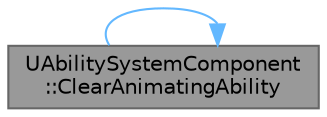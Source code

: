 digraph "UAbilitySystemComponent::ClearAnimatingAbility"
{
 // INTERACTIVE_SVG=YES
 // LATEX_PDF_SIZE
  bgcolor="transparent";
  edge [fontname=Helvetica,fontsize=10,labelfontname=Helvetica,labelfontsize=10];
  node [fontname=Helvetica,fontsize=10,shape=box,height=0.2,width=0.4];
  rankdir="LR";
  Node1 [id="Node000001",label="UAbilitySystemComponent\l::ClearAnimatingAbility",height=0.2,width=0.4,color="gray40", fillcolor="grey60", style="filled", fontcolor="black",tooltip="Clear the animating ability that is passed in, if it's still currently animating."];
  Node1 -> Node1 [id="edge1_Node000001_Node000001",color="steelblue1",style="solid",tooltip=" "];
}
